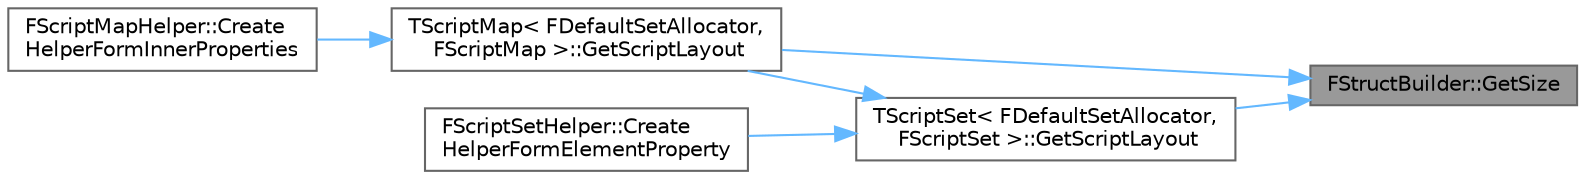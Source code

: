 digraph "FStructBuilder::GetSize"
{
 // INTERACTIVE_SVG=YES
 // LATEX_PDF_SIZE
  bgcolor="transparent";
  edge [fontname=Helvetica,fontsize=10,labelfontname=Helvetica,labelfontsize=10];
  node [fontname=Helvetica,fontsize=10,shape=box,height=0.2,width=0.4];
  rankdir="RL";
  Node1 [id="Node000001",label="FStructBuilder::GetSize",height=0.2,width=0.4,color="gray40", fillcolor="grey60", style="filled", fontcolor="black",tooltip="Returns the current size of the struct."];
  Node1 -> Node2 [id="edge1_Node000001_Node000002",dir="back",color="steelblue1",style="solid",tooltip=" "];
  Node2 [id="Node000002",label="TScriptMap\< FDefaultSetAllocator,\l FScriptMap \>::GetScriptLayout",height=0.2,width=0.4,color="grey40", fillcolor="white", style="filled",URL="$db/d2b/classTScriptMap.html#abc5a77a192bb5e4bbd2b3f59d842e10c",tooltip=" "];
  Node2 -> Node3 [id="edge2_Node000002_Node000003",dir="back",color="steelblue1",style="solid",tooltip=" "];
  Node3 [id="Node000003",label="FScriptMapHelper::Create\lHelperFormInnerProperties",height=0.2,width=0.4,color="grey40", fillcolor="white", style="filled",URL="$d4/d21/classFScriptMapHelper.html#ac92a550933059e9c0ba16b55f308b5e8",tooltip=" "];
  Node1 -> Node4 [id="edge3_Node000001_Node000004",dir="back",color="steelblue1",style="solid",tooltip=" "];
  Node4 [id="Node000004",label="TScriptSet\< FDefaultSetAllocator,\l FScriptSet \>::GetScriptLayout",height=0.2,width=0.4,color="grey40", fillcolor="white", style="filled",URL="$d8/d49/classTScriptSet.html#a9148da70562586cfadca889e5146cd6f",tooltip=" "];
  Node4 -> Node5 [id="edge4_Node000004_Node000005",dir="back",color="steelblue1",style="solid",tooltip=" "];
  Node5 [id="Node000005",label="FScriptSetHelper::Create\lHelperFormElementProperty",height=0.2,width=0.4,color="grey40", fillcolor="white", style="filled",URL="$df/d52/classFScriptSetHelper.html#af95ff858a7c95ad0aff904a79851867c",tooltip=" "];
  Node4 -> Node2 [id="edge5_Node000004_Node000002",dir="back",color="steelblue1",style="solid",tooltip=" "];
}
